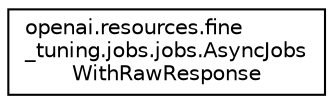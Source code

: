 digraph "Graphical Class Hierarchy"
{
 // LATEX_PDF_SIZE
  edge [fontname="Helvetica",fontsize="10",labelfontname="Helvetica",labelfontsize="10"];
  node [fontname="Helvetica",fontsize="10",shape=record];
  rankdir="LR";
  Node0 [label="openai.resources.fine\l_tuning.jobs.jobs.AsyncJobs\lWithRawResponse",height=0.2,width=0.4,color="black", fillcolor="white", style="filled",URL="$classopenai_1_1resources_1_1fine__tuning_1_1jobs_1_1jobs_1_1AsyncJobsWithRawResponse.html",tooltip=" "];
}
